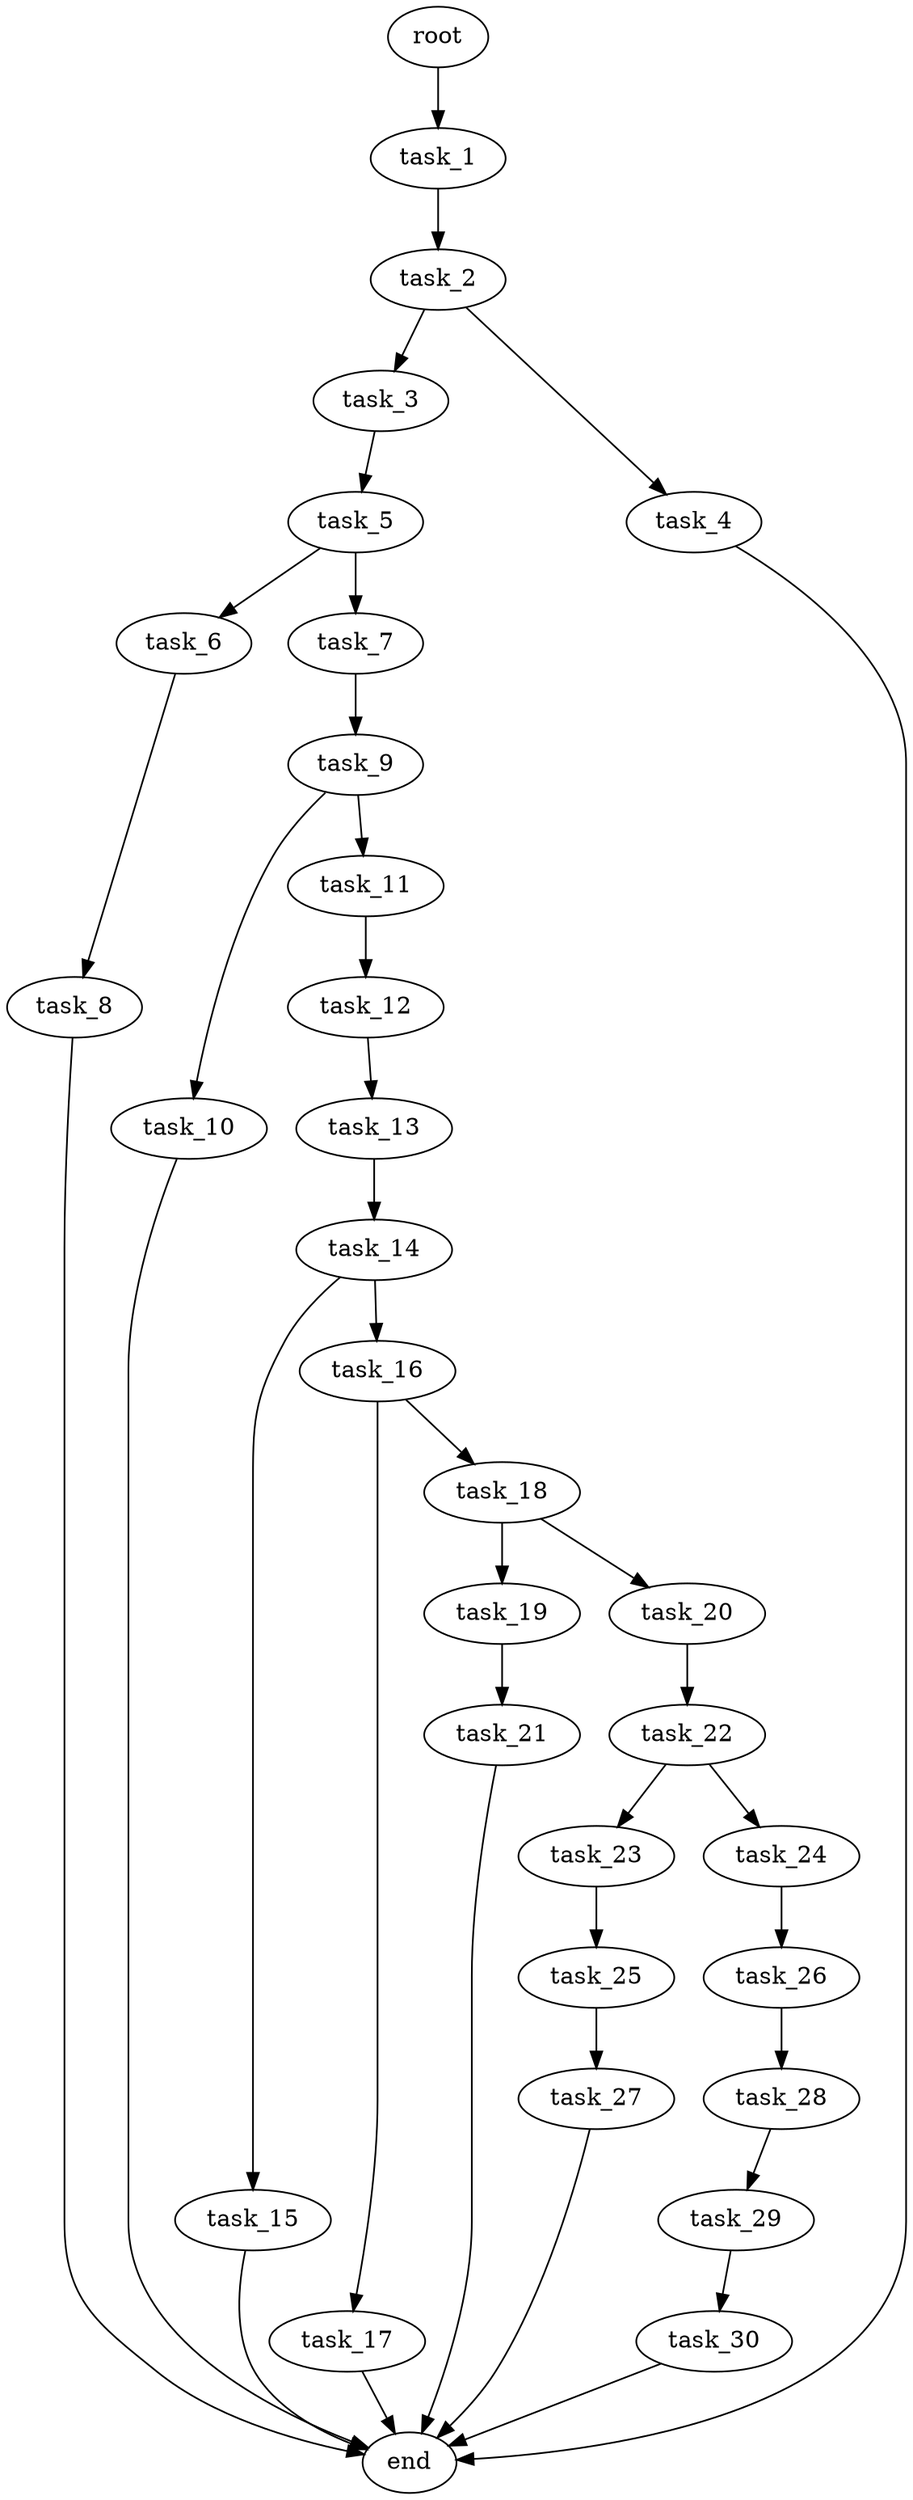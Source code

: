 digraph G {
  root [size="0.000000e+00"];
  task_1 [size="9.962346e+07"];
  task_2 [size="3.772183e+09"];
  task_3 [size="9.687766e+09"];
  task_4 [size="3.786945e+09"];
  task_5 [size="1.050922e+09"];
  task_6 [size="9.256433e+09"];
  task_7 [size="1.758138e+09"];
  task_8 [size="7.283546e+09"];
  task_9 [size="3.066189e+09"];
  task_10 [size="8.213611e+09"];
  task_11 [size="4.896696e+09"];
  task_12 [size="5.290072e+09"];
  task_13 [size="7.004855e+09"];
  task_14 [size="8.654118e+09"];
  task_15 [size="5.515871e+09"];
  task_16 [size="6.075062e+09"];
  task_17 [size="8.965806e+09"];
  task_18 [size="1.708303e+09"];
  task_19 [size="9.465157e+09"];
  task_20 [size="3.896244e+09"];
  task_21 [size="3.452384e+09"];
  task_22 [size="7.413230e+09"];
  task_23 [size="9.680035e+09"];
  task_24 [size="5.317290e+09"];
  task_25 [size="5.946575e+09"];
  task_26 [size="8.496451e+09"];
  task_27 [size="4.769142e+09"];
  task_28 [size="1.276594e+09"];
  task_29 [size="9.596519e+07"];
  task_30 [size="5.136141e+09"];
  end [size="0.000000e+00"];

  root -> task_1 [size="1.000000e-12"];
  task_1 -> task_2 [size="3.772183e+08"];
  task_2 -> task_3 [size="9.687766e+08"];
  task_2 -> task_4 [size="3.786945e+08"];
  task_3 -> task_5 [size="1.050922e+08"];
  task_4 -> end [size="1.000000e-12"];
  task_5 -> task_6 [size="9.256433e+08"];
  task_5 -> task_7 [size="1.758138e+08"];
  task_6 -> task_8 [size="7.283546e+08"];
  task_7 -> task_9 [size="3.066189e+08"];
  task_8 -> end [size="1.000000e-12"];
  task_9 -> task_10 [size="8.213611e+08"];
  task_9 -> task_11 [size="4.896696e+08"];
  task_10 -> end [size="1.000000e-12"];
  task_11 -> task_12 [size="5.290072e+08"];
  task_12 -> task_13 [size="7.004855e+08"];
  task_13 -> task_14 [size="8.654118e+08"];
  task_14 -> task_15 [size="5.515871e+08"];
  task_14 -> task_16 [size="6.075062e+08"];
  task_15 -> end [size="1.000000e-12"];
  task_16 -> task_17 [size="8.965806e+08"];
  task_16 -> task_18 [size="1.708303e+08"];
  task_17 -> end [size="1.000000e-12"];
  task_18 -> task_19 [size="9.465157e+08"];
  task_18 -> task_20 [size="3.896244e+08"];
  task_19 -> task_21 [size="3.452384e+08"];
  task_20 -> task_22 [size="7.413230e+08"];
  task_21 -> end [size="1.000000e-12"];
  task_22 -> task_23 [size="9.680035e+08"];
  task_22 -> task_24 [size="5.317290e+08"];
  task_23 -> task_25 [size="5.946575e+08"];
  task_24 -> task_26 [size="8.496451e+08"];
  task_25 -> task_27 [size="4.769142e+08"];
  task_26 -> task_28 [size="1.276594e+08"];
  task_27 -> end [size="1.000000e-12"];
  task_28 -> task_29 [size="9.596519e+06"];
  task_29 -> task_30 [size="5.136141e+08"];
  task_30 -> end [size="1.000000e-12"];
}
